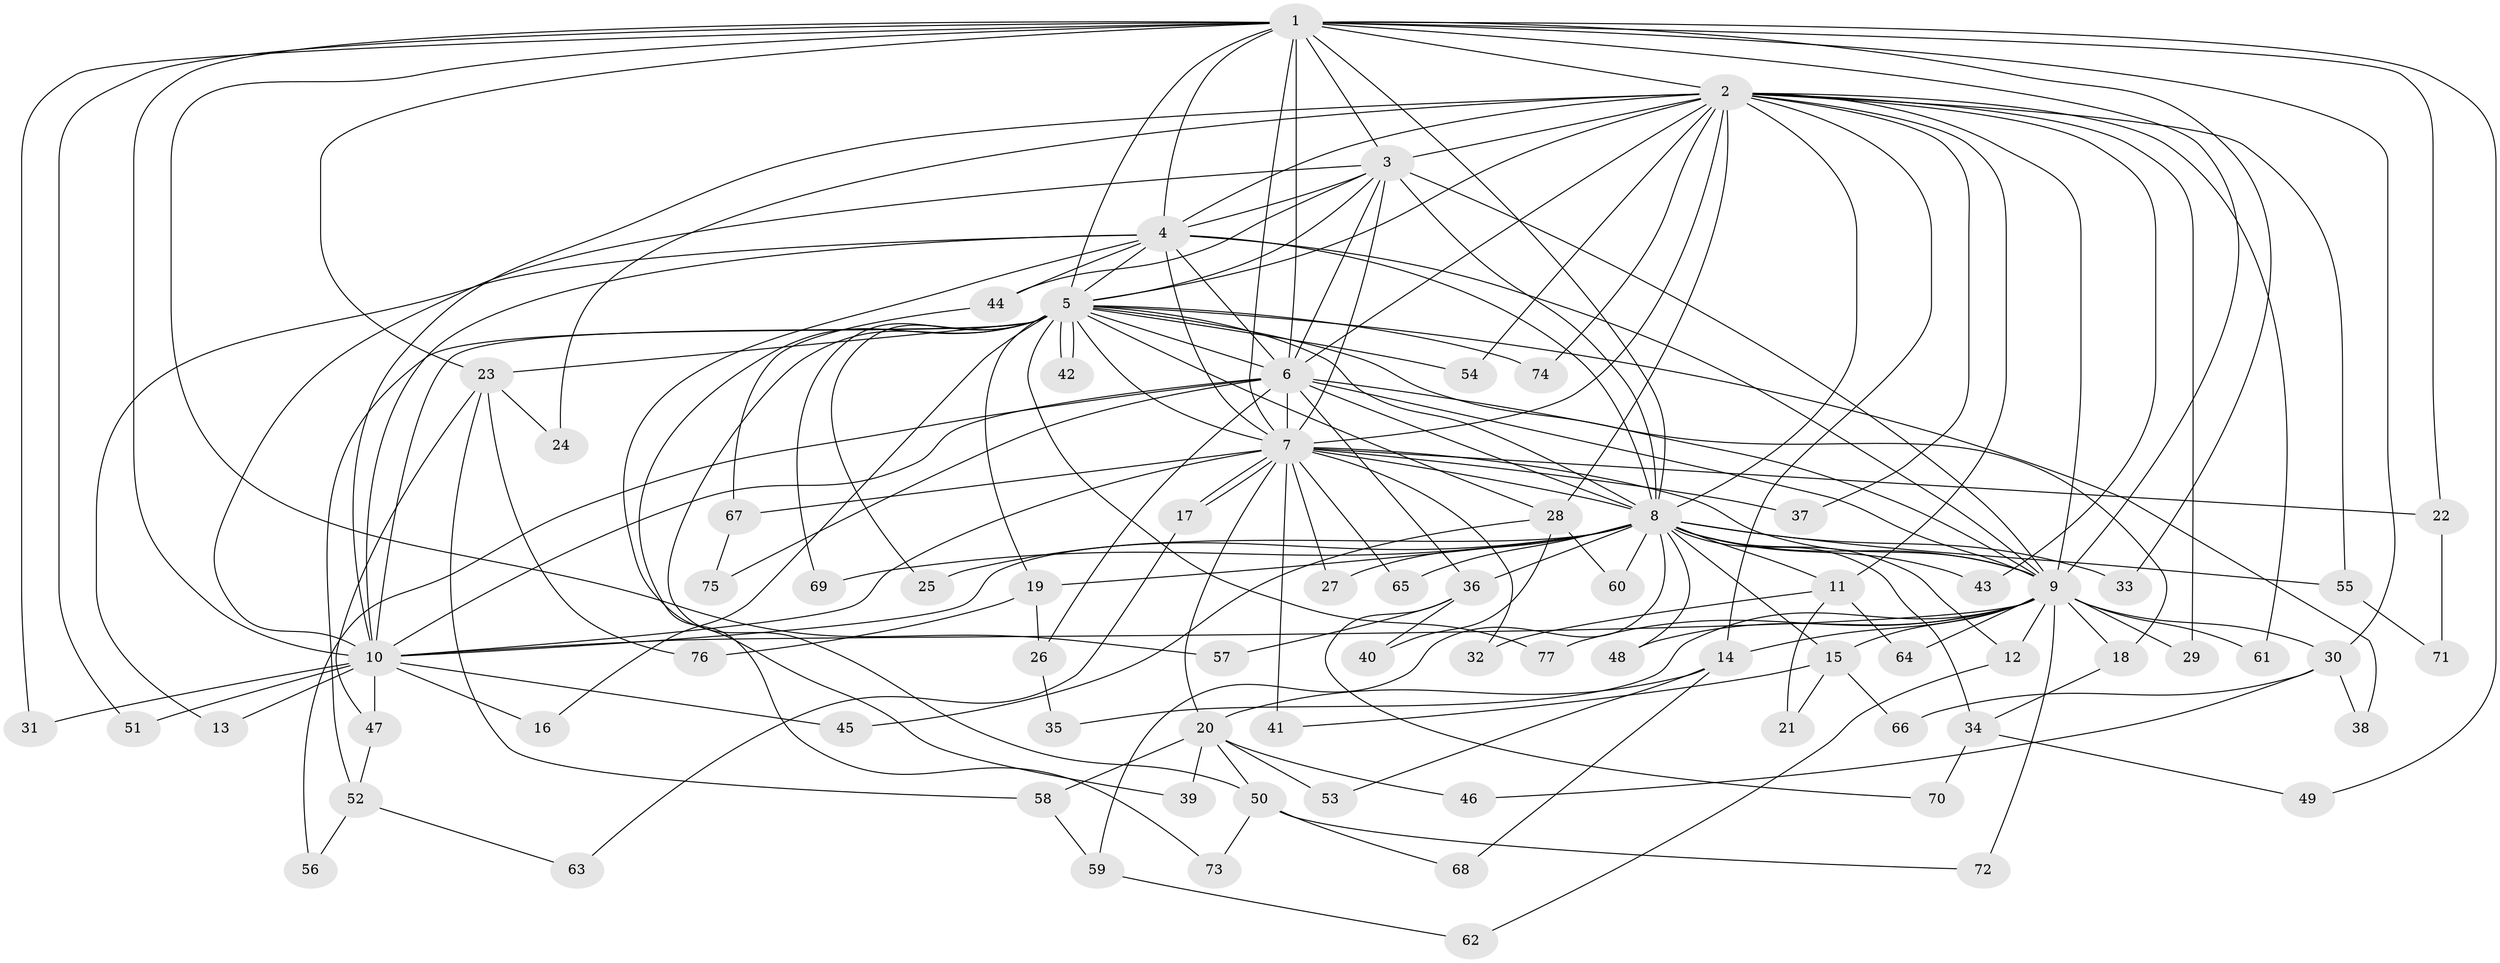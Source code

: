 // Generated by graph-tools (version 1.1) at 2025/01/03/09/25 03:01:15]
// undirected, 77 vertices, 179 edges
graph export_dot {
graph [start="1"]
  node [color=gray90,style=filled];
  1;
  2;
  3;
  4;
  5;
  6;
  7;
  8;
  9;
  10;
  11;
  12;
  13;
  14;
  15;
  16;
  17;
  18;
  19;
  20;
  21;
  22;
  23;
  24;
  25;
  26;
  27;
  28;
  29;
  30;
  31;
  32;
  33;
  34;
  35;
  36;
  37;
  38;
  39;
  40;
  41;
  42;
  43;
  44;
  45;
  46;
  47;
  48;
  49;
  50;
  51;
  52;
  53;
  54;
  55;
  56;
  57;
  58;
  59;
  60;
  61;
  62;
  63;
  64;
  65;
  66;
  67;
  68;
  69;
  70;
  71;
  72;
  73;
  74;
  75;
  76;
  77;
  1 -- 2;
  1 -- 3;
  1 -- 4;
  1 -- 5;
  1 -- 6;
  1 -- 7;
  1 -- 8;
  1 -- 9;
  1 -- 10;
  1 -- 22;
  1 -- 23;
  1 -- 30;
  1 -- 31;
  1 -- 33;
  1 -- 49;
  1 -- 51;
  1 -- 57;
  2 -- 3;
  2 -- 4;
  2 -- 5;
  2 -- 6;
  2 -- 7;
  2 -- 8;
  2 -- 9;
  2 -- 10;
  2 -- 11;
  2 -- 14;
  2 -- 24;
  2 -- 28;
  2 -- 29;
  2 -- 37;
  2 -- 43;
  2 -- 54;
  2 -- 55;
  2 -- 61;
  2 -- 74;
  3 -- 4;
  3 -- 5;
  3 -- 6;
  3 -- 7;
  3 -- 8;
  3 -- 9;
  3 -- 10;
  3 -- 44;
  4 -- 5;
  4 -- 6;
  4 -- 7;
  4 -- 8;
  4 -- 9;
  4 -- 10;
  4 -- 13;
  4 -- 39;
  4 -- 44;
  5 -- 6;
  5 -- 7;
  5 -- 8;
  5 -- 9;
  5 -- 10;
  5 -- 16;
  5 -- 19;
  5 -- 23;
  5 -- 25;
  5 -- 28;
  5 -- 38;
  5 -- 42;
  5 -- 42;
  5 -- 50;
  5 -- 52;
  5 -- 54;
  5 -- 69;
  5 -- 73;
  5 -- 74;
  5 -- 77;
  6 -- 7;
  6 -- 8;
  6 -- 9;
  6 -- 10;
  6 -- 18;
  6 -- 26;
  6 -- 36;
  6 -- 56;
  6 -- 75;
  7 -- 8;
  7 -- 9;
  7 -- 10;
  7 -- 17;
  7 -- 17;
  7 -- 20;
  7 -- 22;
  7 -- 27;
  7 -- 32;
  7 -- 37;
  7 -- 41;
  7 -- 65;
  7 -- 67;
  8 -- 9;
  8 -- 10;
  8 -- 11;
  8 -- 12;
  8 -- 15;
  8 -- 19;
  8 -- 25;
  8 -- 27;
  8 -- 33;
  8 -- 34;
  8 -- 36;
  8 -- 43;
  8 -- 48;
  8 -- 55;
  8 -- 59;
  8 -- 60;
  8 -- 65;
  8 -- 69;
  9 -- 10;
  9 -- 12;
  9 -- 14;
  9 -- 15;
  9 -- 18;
  9 -- 29;
  9 -- 30;
  9 -- 35;
  9 -- 48;
  9 -- 61;
  9 -- 64;
  9 -- 72;
  9 -- 77;
  10 -- 13;
  10 -- 16;
  10 -- 31;
  10 -- 45;
  10 -- 47;
  10 -- 51;
  11 -- 21;
  11 -- 32;
  11 -- 64;
  12 -- 62;
  14 -- 20;
  14 -- 53;
  14 -- 68;
  15 -- 21;
  15 -- 41;
  15 -- 66;
  17 -- 63;
  18 -- 34;
  19 -- 26;
  19 -- 76;
  20 -- 39;
  20 -- 46;
  20 -- 50;
  20 -- 53;
  20 -- 58;
  22 -- 71;
  23 -- 24;
  23 -- 47;
  23 -- 58;
  23 -- 76;
  26 -- 35;
  28 -- 40;
  28 -- 45;
  28 -- 60;
  30 -- 38;
  30 -- 46;
  30 -- 66;
  34 -- 49;
  34 -- 70;
  36 -- 40;
  36 -- 57;
  36 -- 70;
  44 -- 67;
  47 -- 52;
  50 -- 68;
  50 -- 72;
  50 -- 73;
  52 -- 56;
  52 -- 63;
  55 -- 71;
  58 -- 59;
  59 -- 62;
  67 -- 75;
}
